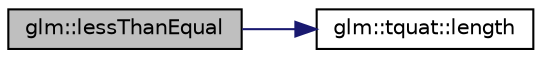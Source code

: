 digraph "glm::lessThanEqual"
{
 // LATEX_PDF_SIZE
  edge [fontname="Helvetica",fontsize="10",labelfontname="Helvetica",labelfontsize="10"];
  node [fontname="Helvetica",fontsize="10",shape=record];
  rankdir="LR";
  Node1 [label="glm::lessThanEqual",height=0.2,width=0.4,color="black", fillcolor="grey75", style="filled", fontcolor="black",tooltip=" "];
  Node1 -> Node2 [color="midnightblue",fontsize="10",style="solid",fontname="Helvetica"];
  Node2 [label="glm::tquat::length",height=0.2,width=0.4,color="black", fillcolor="white", style="filled",URL="$structglm_1_1tquat.html#a0580a3d29f748f91ae9f1410e589b925",tooltip="Return the count of components of a quaternion."];
}
